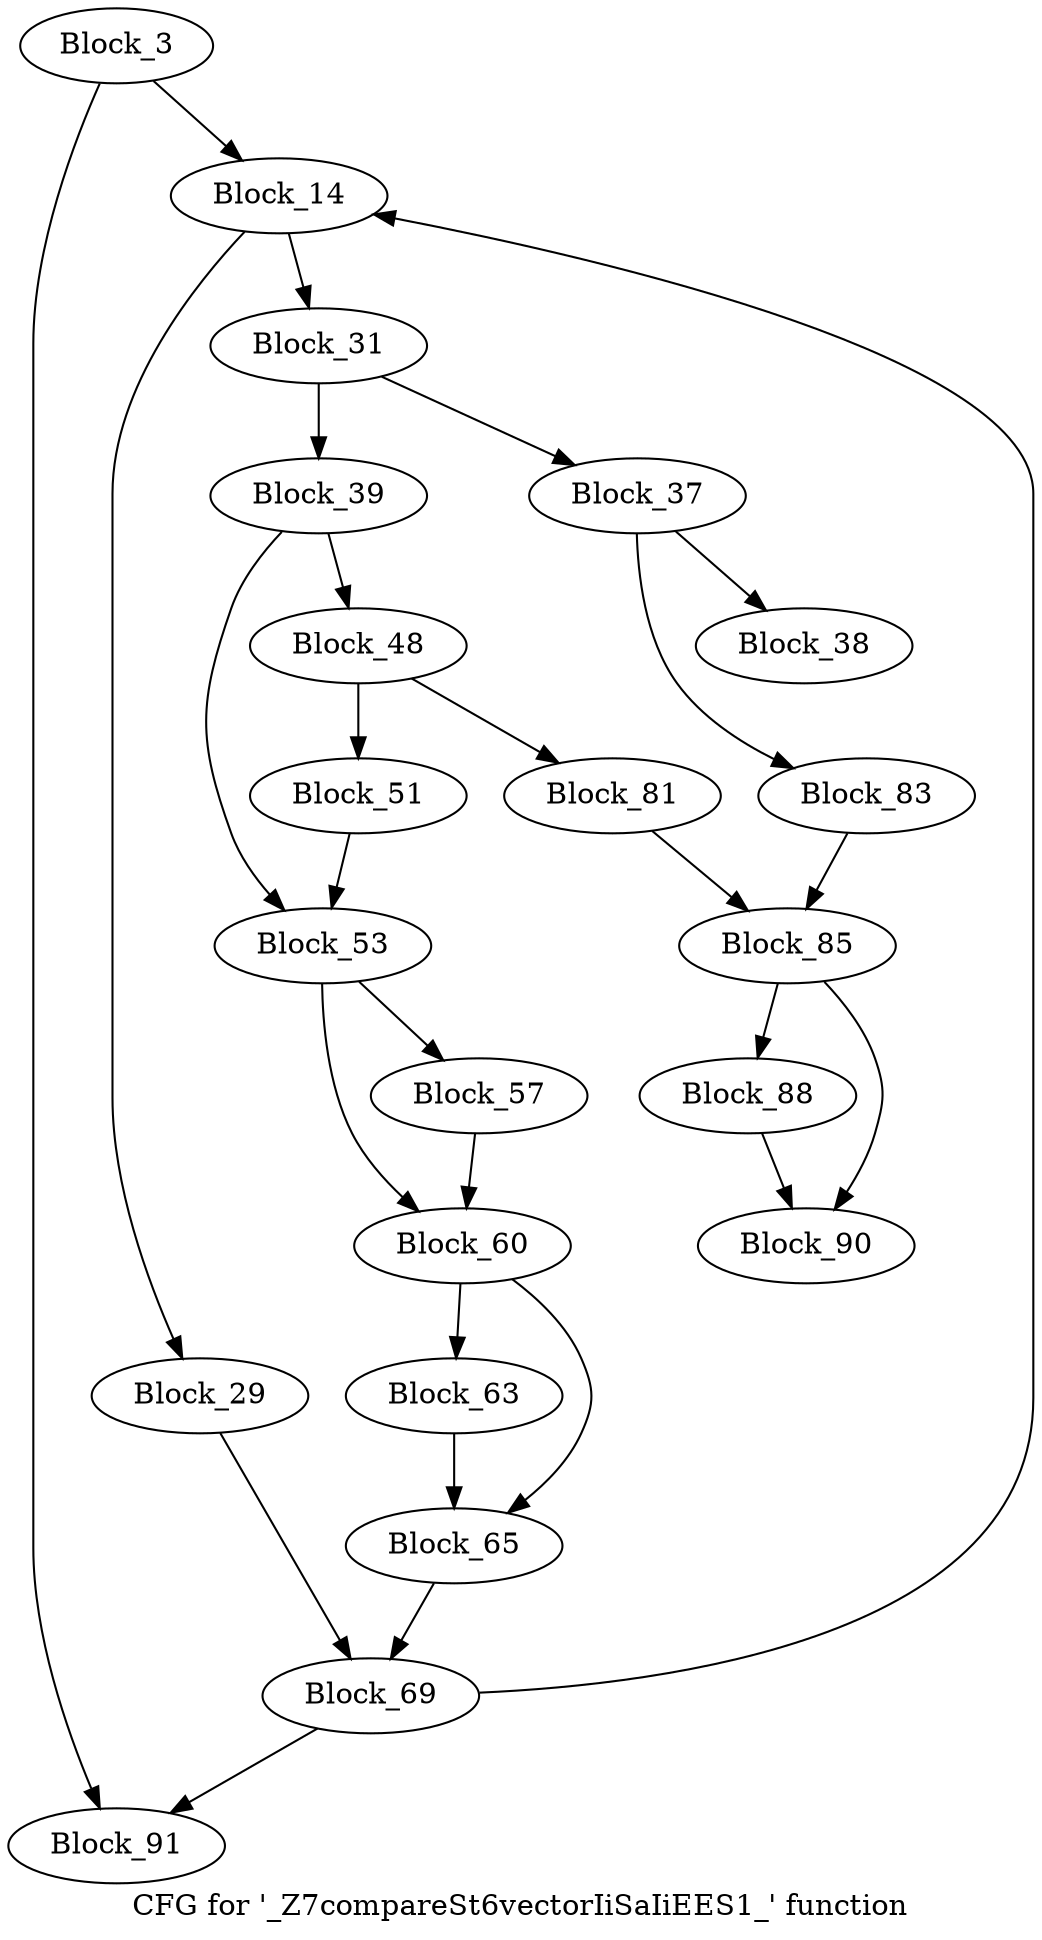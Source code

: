 digraph "CFG for '_Z7compareSt6vectorIiSaIiEES1_' function" {
	label="CFG for '_Z7compareSt6vectorIiSaIiEES1_' function";

	block_3 [label="Block_3"];
	block_3:s0 -> block_91;
	block_3:s1 -> block_14;
	block_14 [label="Block_14"];
	block_14:s0 -> block_31;
	block_14:s1 -> block_29;
	block_29 [label="Block_29"];
	block_29 -> block_69;
	block_31 [label="Block_31"];
	block_31:s0 -> block_37;
	block_31:s1 -> block_39;
	block_37 [label="Block_37"];
	block_37 -> block_38;
	block_37 -> block_83;
	block_38 [label="Block_38"];
	block_39 [label="Block_39"];
	block_39:s0 -> block_53;
	block_39:s1 -> block_48;
	block_48 [label="Block_48"];
	block_48 -> block_51;
	block_48 -> block_81;
	block_51 [label="Block_51"];
	block_51 -> block_53;
	block_53 [label="Block_53"];
	block_53:s0 -> block_57;
	block_53:s1 -> block_60;
	block_57 [label="Block_57"];
	block_57 -> block_60;
	block_60 [label="Block_60"];
	block_60:s0 -> block_65;
	block_60:s1 -> block_63;
	block_63 [label="Block_63"];
	block_63 -> block_65;
	block_65 [label="Block_65"];
	block_65 -> block_69;
	block_69 [label="Block_69"];
	block_69:s0 -> block_14;
	block_69:s1 -> block_91;
	block_81 [label="Block_81"];
	block_81 -> block_85;
	block_83 [label="Block_83"];
	block_83 -> block_85;
	block_85 [label="Block_85"];
	block_85:s0 -> block_90;
	block_85:s1 -> block_88;
	block_88 [label="Block_88"];
	block_88 -> block_90;
	block_90 [label="Block_90"];
	block_91 [label="Block_91"];
}
